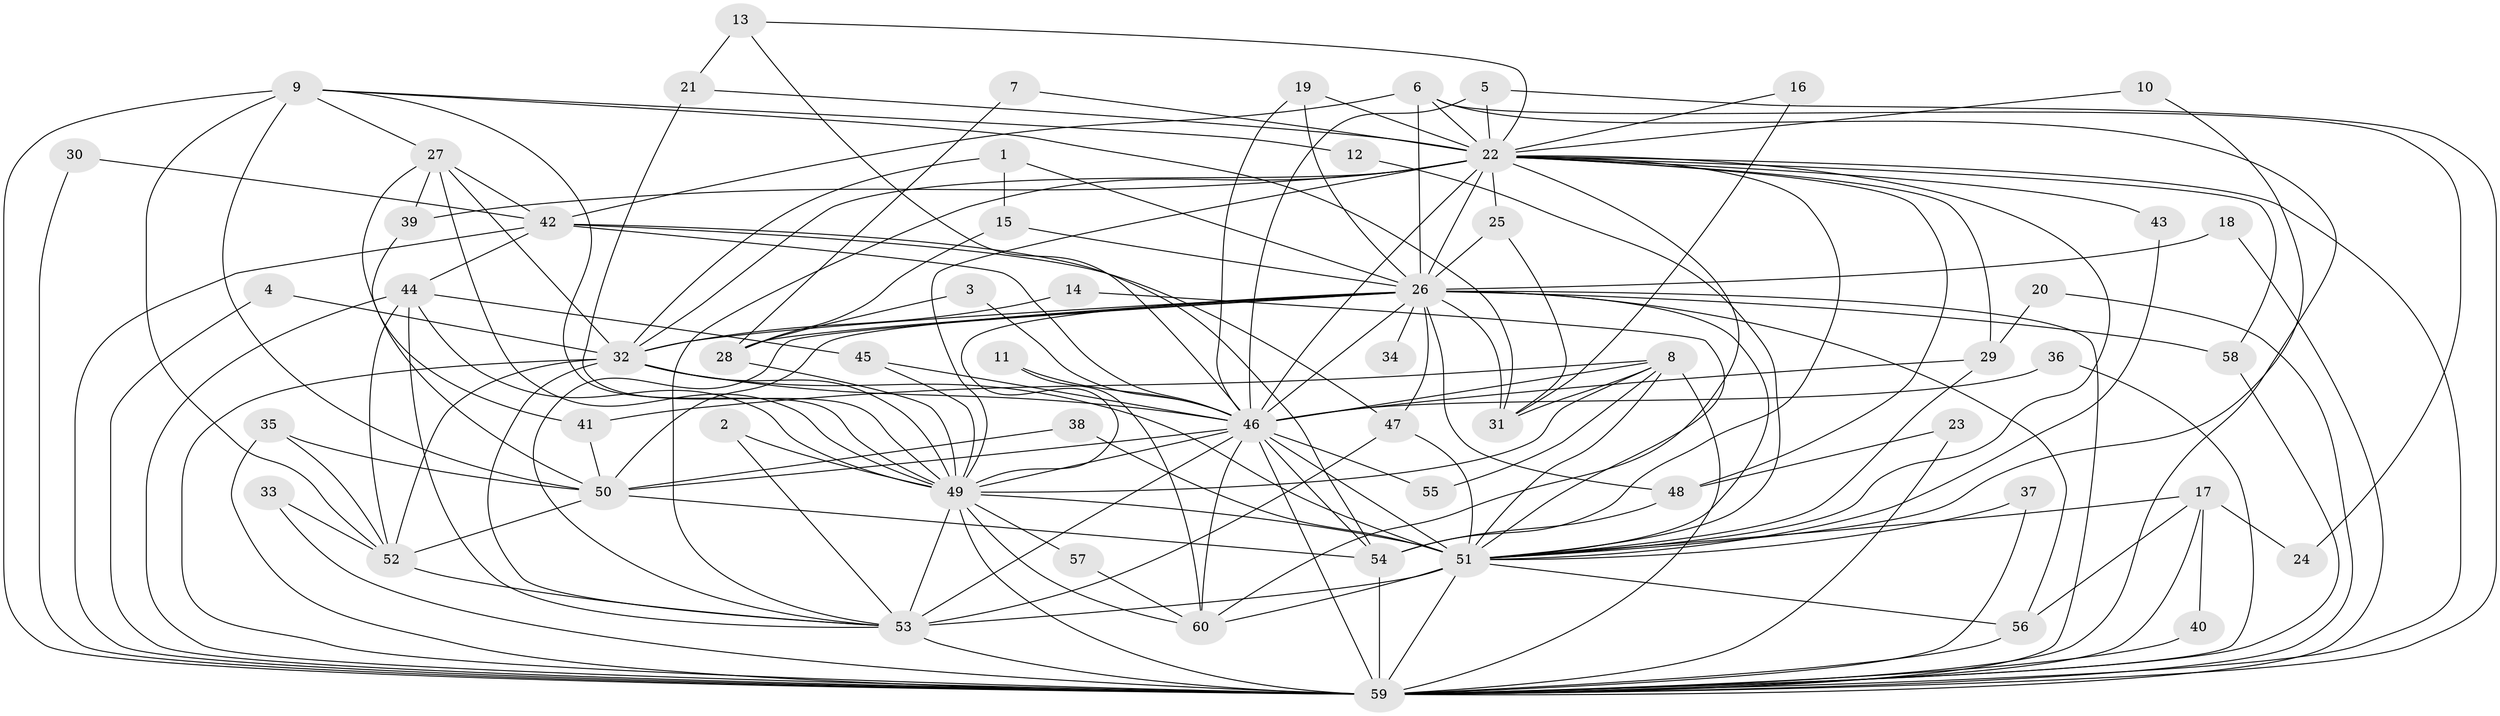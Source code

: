 // original degree distribution, {20: 0.008333333333333333, 27: 0.016666666666666666, 15: 0.016666666666666666, 22: 0.008333333333333333, 21: 0.016666666666666666, 23: 0.008333333333333333, 17: 0.008333333333333333, 5: 0.075, 6: 0.041666666666666664, 4: 0.075, 9: 0.008333333333333333, 8: 0.008333333333333333, 3: 0.2, 2: 0.5083333333333333}
// Generated by graph-tools (version 1.1) at 2025/49/03/09/25 03:49:35]
// undirected, 60 vertices, 165 edges
graph export_dot {
graph [start="1"]
  node [color=gray90,style=filled];
  1;
  2;
  3;
  4;
  5;
  6;
  7;
  8;
  9;
  10;
  11;
  12;
  13;
  14;
  15;
  16;
  17;
  18;
  19;
  20;
  21;
  22;
  23;
  24;
  25;
  26;
  27;
  28;
  29;
  30;
  31;
  32;
  33;
  34;
  35;
  36;
  37;
  38;
  39;
  40;
  41;
  42;
  43;
  44;
  45;
  46;
  47;
  48;
  49;
  50;
  51;
  52;
  53;
  54;
  55;
  56;
  57;
  58;
  59;
  60;
  1 -- 15 [weight=1.0];
  1 -- 26 [weight=1.0];
  1 -- 32 [weight=1.0];
  2 -- 49 [weight=1.0];
  2 -- 53 [weight=1.0];
  3 -- 28 [weight=1.0];
  3 -- 46 [weight=1.0];
  4 -- 32 [weight=1.0];
  4 -- 59 [weight=1.0];
  5 -- 22 [weight=1.0];
  5 -- 46 [weight=1.0];
  5 -- 59 [weight=1.0];
  6 -- 22 [weight=1.0];
  6 -- 24 [weight=1.0];
  6 -- 26 [weight=1.0];
  6 -- 42 [weight=1.0];
  6 -- 59 [weight=1.0];
  7 -- 22 [weight=1.0];
  7 -- 28 [weight=1.0];
  8 -- 31 [weight=1.0];
  8 -- 41 [weight=1.0];
  8 -- 46 [weight=1.0];
  8 -- 49 [weight=1.0];
  8 -- 51 [weight=1.0];
  8 -- 55 [weight=1.0];
  8 -- 59 [weight=1.0];
  9 -- 12 [weight=1.0];
  9 -- 27 [weight=1.0];
  9 -- 31 [weight=1.0];
  9 -- 49 [weight=1.0];
  9 -- 50 [weight=1.0];
  9 -- 52 [weight=1.0];
  9 -- 59 [weight=2.0];
  10 -- 22 [weight=1.0];
  10 -- 51 [weight=1.0];
  11 -- 46 [weight=1.0];
  11 -- 60 [weight=1.0];
  12 -- 51 [weight=1.0];
  13 -- 21 [weight=1.0];
  13 -- 22 [weight=1.0];
  13 -- 46 [weight=1.0];
  14 -- 32 [weight=1.0];
  14 -- 51 [weight=1.0];
  15 -- 26 [weight=1.0];
  15 -- 28 [weight=1.0];
  16 -- 22 [weight=1.0];
  16 -- 31 [weight=1.0];
  17 -- 24 [weight=1.0];
  17 -- 40 [weight=1.0];
  17 -- 51 [weight=1.0];
  17 -- 56 [weight=1.0];
  17 -- 59 [weight=1.0];
  18 -- 26 [weight=1.0];
  18 -- 59 [weight=1.0];
  19 -- 22 [weight=1.0];
  19 -- 26 [weight=1.0];
  19 -- 46 [weight=1.0];
  20 -- 29 [weight=1.0];
  20 -- 59 [weight=1.0];
  21 -- 22 [weight=1.0];
  21 -- 49 [weight=1.0];
  22 -- 25 [weight=1.0];
  22 -- 26 [weight=2.0];
  22 -- 29 [weight=1.0];
  22 -- 32 [weight=2.0];
  22 -- 39 [weight=1.0];
  22 -- 43 [weight=1.0];
  22 -- 46 [weight=2.0];
  22 -- 48 [weight=1.0];
  22 -- 49 [weight=1.0];
  22 -- 51 [weight=1.0];
  22 -- 53 [weight=1.0];
  22 -- 54 [weight=1.0];
  22 -- 58 [weight=1.0];
  22 -- 59 [weight=3.0];
  22 -- 60 [weight=1.0];
  23 -- 48 [weight=1.0];
  23 -- 59 [weight=1.0];
  25 -- 26 [weight=1.0];
  25 -- 31 [weight=1.0];
  26 -- 28 [weight=1.0];
  26 -- 31 [weight=1.0];
  26 -- 32 [weight=1.0];
  26 -- 34 [weight=1.0];
  26 -- 46 [weight=2.0];
  26 -- 47 [weight=1.0];
  26 -- 48 [weight=1.0];
  26 -- 49 [weight=1.0];
  26 -- 50 [weight=2.0];
  26 -- 51 [weight=1.0];
  26 -- 53 [weight=1.0];
  26 -- 56 [weight=2.0];
  26 -- 58 [weight=1.0];
  26 -- 59 [weight=2.0];
  27 -- 32 [weight=1.0];
  27 -- 39 [weight=1.0];
  27 -- 41 [weight=1.0];
  27 -- 42 [weight=1.0];
  27 -- 49 [weight=1.0];
  28 -- 49 [weight=1.0];
  29 -- 46 [weight=1.0];
  29 -- 51 [weight=1.0];
  30 -- 42 [weight=1.0];
  30 -- 59 [weight=1.0];
  32 -- 46 [weight=2.0];
  32 -- 49 [weight=1.0];
  32 -- 51 [weight=1.0];
  32 -- 52 [weight=1.0];
  32 -- 53 [weight=1.0];
  32 -- 59 [weight=2.0];
  33 -- 52 [weight=1.0];
  33 -- 59 [weight=1.0];
  35 -- 50 [weight=1.0];
  35 -- 52 [weight=1.0];
  35 -- 59 [weight=1.0];
  36 -- 46 [weight=1.0];
  36 -- 59 [weight=1.0];
  37 -- 51 [weight=1.0];
  37 -- 59 [weight=1.0];
  38 -- 50 [weight=1.0];
  38 -- 51 [weight=1.0];
  39 -- 50 [weight=1.0];
  40 -- 59 [weight=1.0];
  41 -- 50 [weight=1.0];
  42 -- 44 [weight=1.0];
  42 -- 46 [weight=1.0];
  42 -- 47 [weight=1.0];
  42 -- 54 [weight=1.0];
  42 -- 59 [weight=2.0];
  43 -- 51 [weight=1.0];
  44 -- 45 [weight=1.0];
  44 -- 49 [weight=1.0];
  44 -- 52 [weight=1.0];
  44 -- 53 [weight=1.0];
  44 -- 59 [weight=1.0];
  45 -- 46 [weight=2.0];
  45 -- 49 [weight=1.0];
  46 -- 49 [weight=2.0];
  46 -- 50 [weight=1.0];
  46 -- 51 [weight=2.0];
  46 -- 53 [weight=3.0];
  46 -- 54 [weight=1.0];
  46 -- 55 [weight=1.0];
  46 -- 59 [weight=4.0];
  46 -- 60 [weight=1.0];
  47 -- 51 [weight=1.0];
  47 -- 53 [weight=1.0];
  48 -- 54 [weight=2.0];
  49 -- 51 [weight=1.0];
  49 -- 53 [weight=1.0];
  49 -- 57 [weight=1.0];
  49 -- 59 [weight=3.0];
  49 -- 60 [weight=1.0];
  50 -- 52 [weight=1.0];
  50 -- 54 [weight=1.0];
  51 -- 53 [weight=2.0];
  51 -- 56 [weight=1.0];
  51 -- 59 [weight=3.0];
  51 -- 60 [weight=2.0];
  52 -- 53 [weight=1.0];
  53 -- 59 [weight=3.0];
  54 -- 59 [weight=1.0];
  56 -- 59 [weight=2.0];
  57 -- 60 [weight=1.0];
  58 -- 59 [weight=1.0];
}
